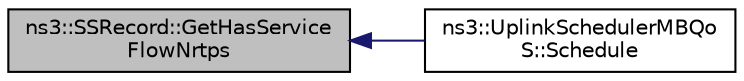digraph "ns3::SSRecord::GetHasServiceFlowNrtps"
{
  edge [fontname="Helvetica",fontsize="10",labelfontname="Helvetica",labelfontsize="10"];
  node [fontname="Helvetica",fontsize="10",shape=record];
  rankdir="LR";
  Node1 [label="ns3::SSRecord::GetHasService\lFlowNrtps",height=0.2,width=0.4,color="black", fillcolor="grey75", style="filled", fontcolor="black"];
  Node1 -> Node2 [dir="back",color="midnightblue",fontsize="10",style="solid"];
  Node2 [label="ns3::UplinkSchedulerMBQo\lS::Schedule",height=0.2,width=0.4,color="black", fillcolor="white", style="filled",URL="$d6/d45/classns3_1_1UplinkSchedulerMBQoS.html#abd019c4994078b9b6e6c012af5e34ac5"];
}
